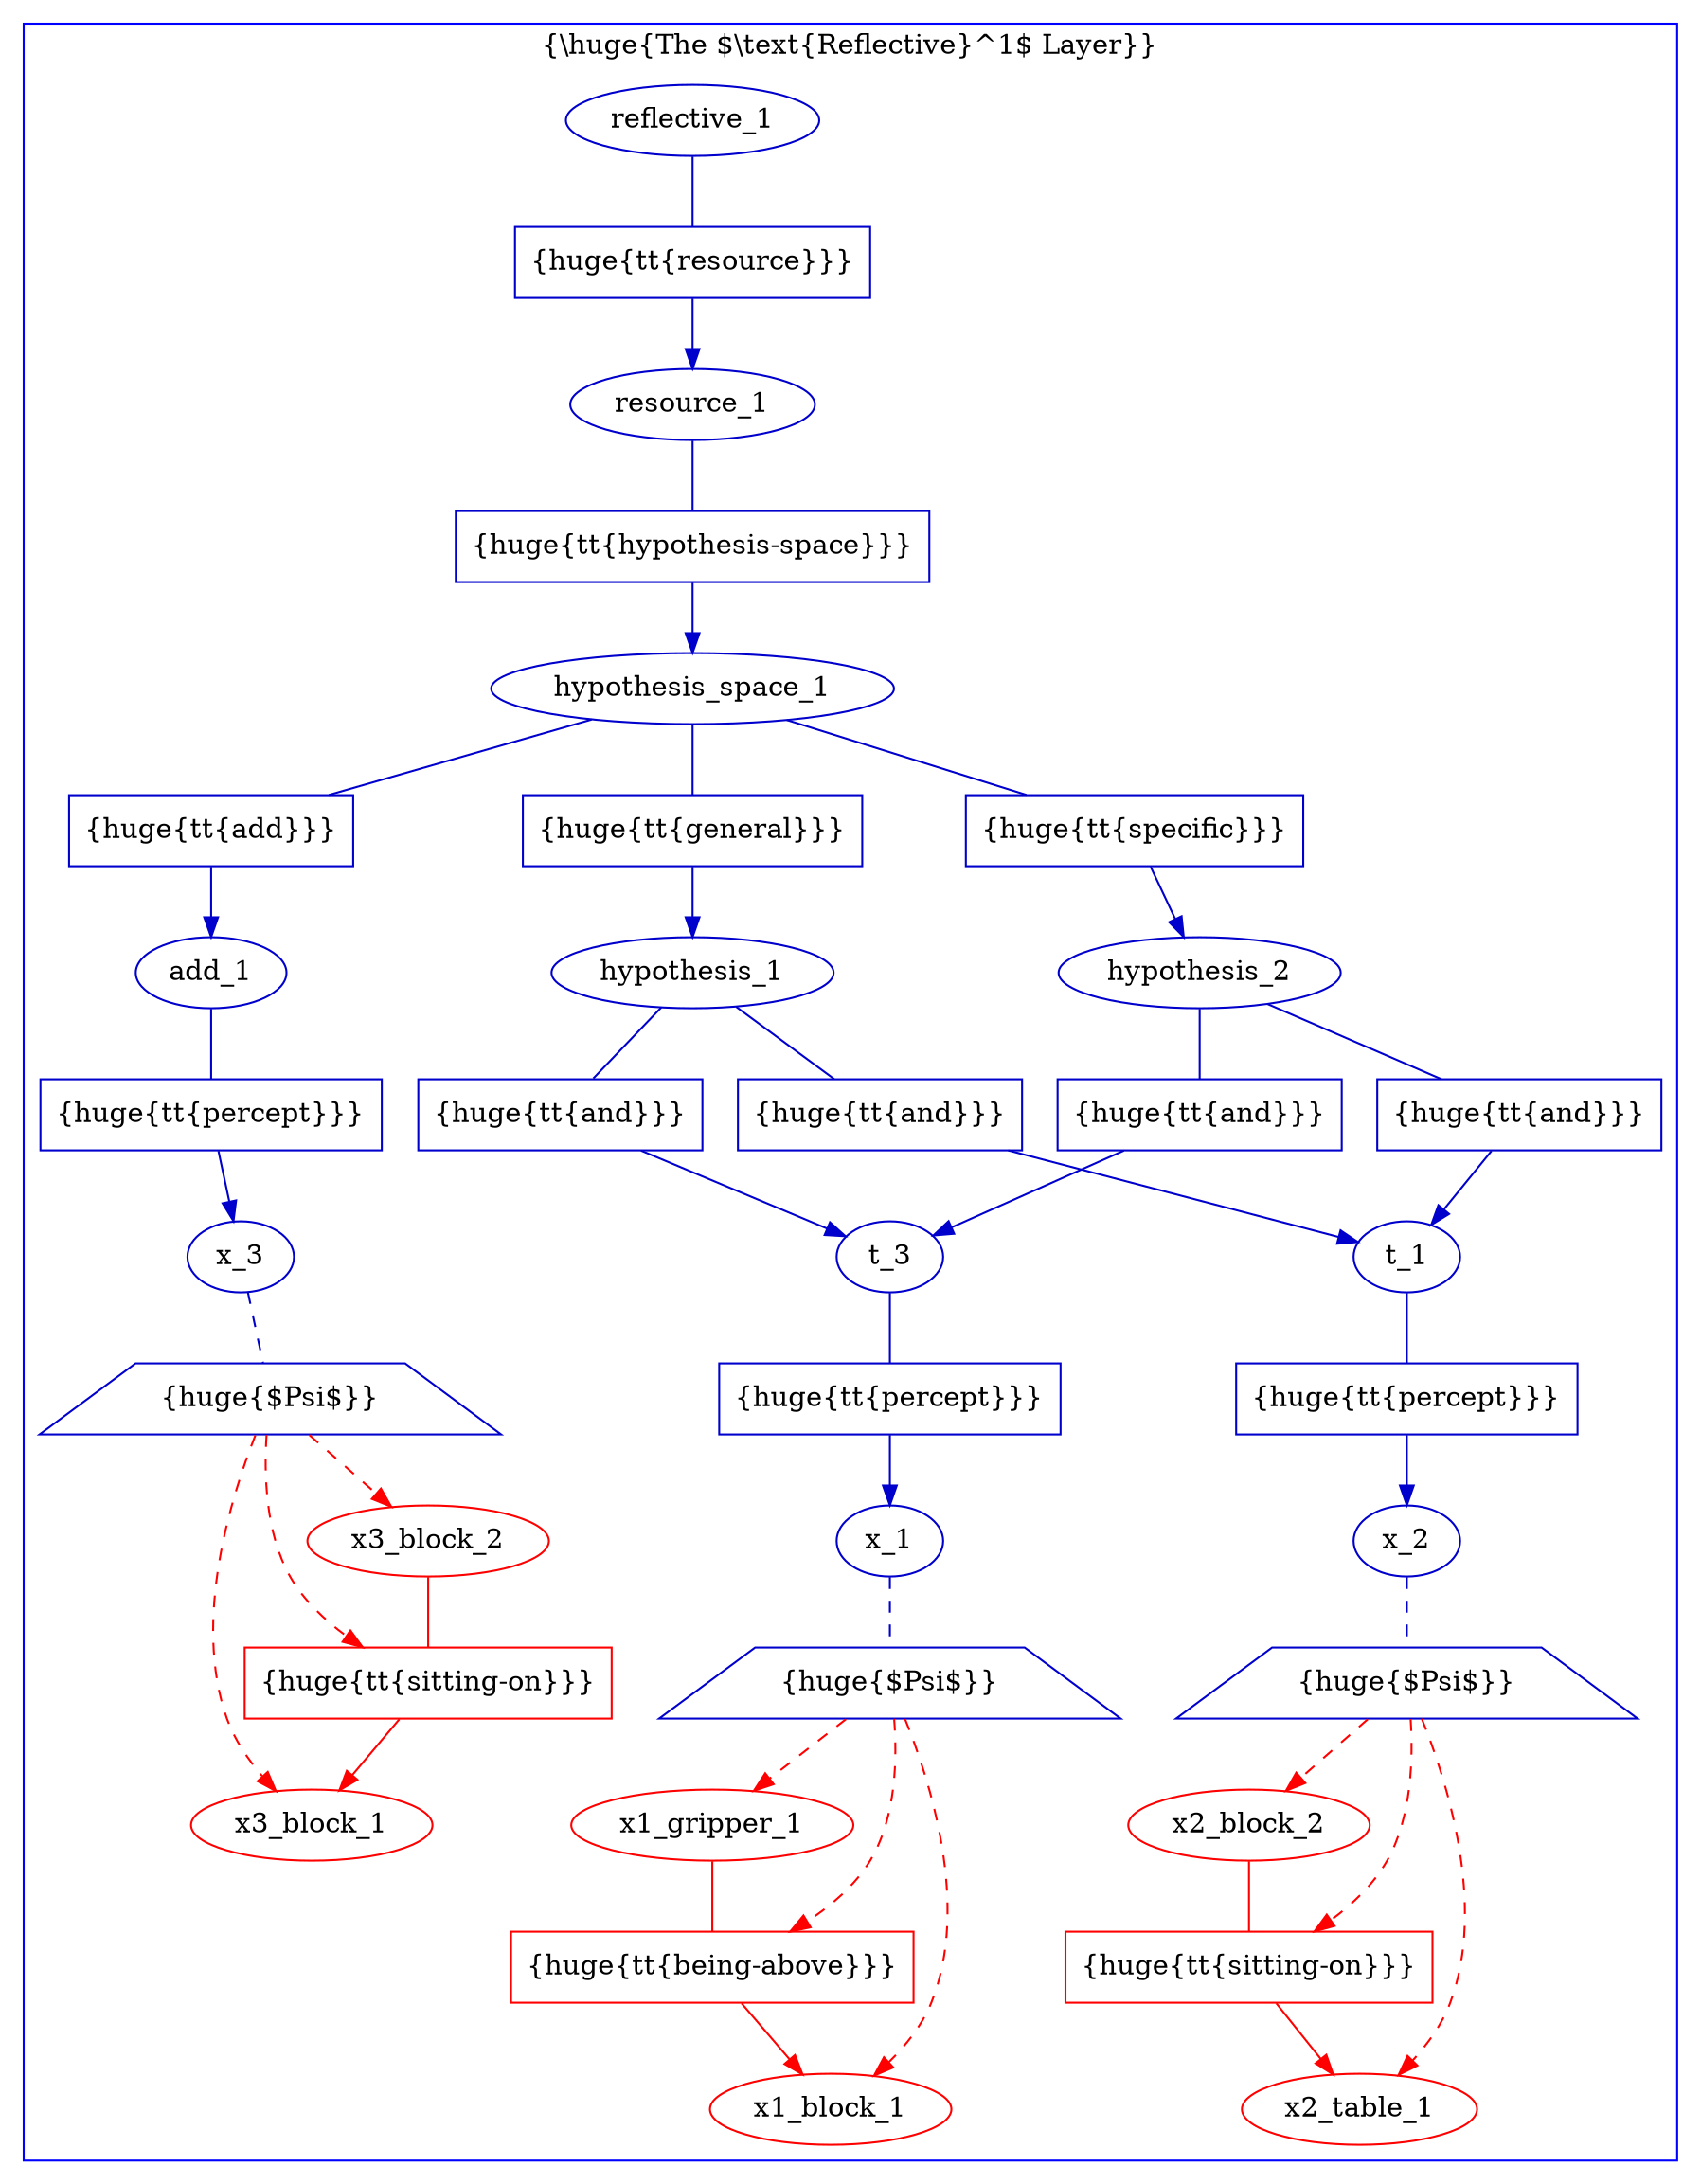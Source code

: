 digraph G {

  subgraph cluster_1 {
    label = "{\\huge{The $\\text{Reflective}^1$ Layer}}";
    color=blue
    
    // reflective
    node [fillcolor = white, color = "#0000CC", style = filled];
    edge [color = "#0000CC"];
        
    // x_1^*
    
    x1_gripper_1   [texlbl = "{\huge{\tt{Gripper}}}",color=red];
    x1_block_1   [texlbl = "{\huge{\tt{Block}}}",color=red];
    
    x1_gripper_1_being_above_x1_block_1 [shape=box,style=filled,label="{\huge{\tt{being-above}}}",color=red];
    x1_gripper_1 -> x1_gripper_1_being_above_x1_block_1 [arrowhead=none,color=red];
    x1_gripper_1_being_above_x1_block_1 -> x1_block_1 [style="-triangle 45",color=red];
    
    x_1 [texlbl = "{\huge{\tt{Symbol*}}}"];
    x_1_reflecting [shape=trapezium,style=filled,label="{\huge{$\Psi$}}",nodesep="0.02",margin="0.11,0.055"];
    x_1 -> x_1_reflecting [style=dashed,arrowhead=none];
    x_1_reflecting -> x1_gripper_1 [style="-triangle 45,dashed", color=red];
    x_1_reflecting -> x1_block_1 [style="-triangle 45,dashed", color=red];
    x_1_reflecting -> x1_gripper_1_being_above_x1_block_1 [style="-triangle 45,dashed", color=red];
    
    // x_2^*
    
    x2_block_2   [texlbl = "{\huge{\tt{Block}}}",color=red];
    x2_table_1   [texlbl = "{\huge{\tt{Table}}}",color=red];
    
    x2_block_2_sitting_on_x2_table_1 [shape=box,style=filled,label="{\huge{\tt{sitting-on}}}",color=red];
    x2_block_2 -> x2_block_2_sitting_on_x2_table_1 [arrowhead=none,color=red];
    x2_block_2_sitting_on_x2_table_1 -> x2_table_1 [style="-triangle 45",color=red];
    
    x_2 [texlbl = "{\huge{\tt{Symbol*}}}"];
    x_2_reflecting [shape=trapezium,style=filled,label="{\huge{$\Psi$}}",nodesep="0.02",margin="0.11,0.055"];
    x_2 -> x_2_reflecting [style=dashed,arrowhead=none];
    x_2_reflecting -> x2_block_2 [style="-triangle 45,dashed", color=red];
    x_2_reflecting -> x2_table_1 [style="-triangle 45,dashed", color=red];
    x_2_reflecting -> x2_block_2_sitting_on_x2_table_1 [style="-triangle 45,dashed", color=red];
    
    // x_3^*
    
    x3_block_1   [texlbl = "{\huge{\tt{Block}}}",color=red];
    x3_block_2   [texlbl = "{\huge{\tt{Block}}}",color=red];
    
    x3_block_2_sitting_on_x3_block_1 [shape=box,style=filled,label="{\huge{\tt{sitting-on}}}",color=red];
    x3_block_2 -> x3_block_2_sitting_on_x3_block_1 [arrowhead=none,color=red];
    x3_block_2_sitting_on_x3_block_1 -> x3_block_1 [style="-triangle 45",color=red];
    
    x_3 [texlbl = "{\huge{\tt{Symbol*}}}"];
    x_3_reflecting [shape=trapezium,style=filled,label="{\huge{$\Psi$}}",nodesep="0.02",margin="0.11,0.055"];
    x_3 -> x_3_reflecting [style=dashed,arrowhead=none];
    x_3_reflecting -> x3_block_2 [style="-triangle 45,dashed", color=red];
    x_3_reflecting -> x3_block_1 [style="-triangle 45,dashed", color=red];
    x_3_reflecting -> x3_block_2_sitting_on_x3_block_1 [style="-triangle 45,dashed", color=red];
    
    // t_1
    
    t_1 [texlbl = "{\huge{\tt{Precondition}}}"];
    
    t_1_percept_x_2 [shape=box,style=filled,label="{\huge{\tt{percept}}}"];
    t_1 -> t_1_percept_x_2 [arrowhead=none];
    t_1_percept_x_2 -> x_2 [style="-triangle 45"];
    
    // t_2
    //
    //t_2 [texlbl = "{\huge{\tt{Precondition}}}"];
    //
    //t_2_percept_x_1 [shape=box,style=filled,label="{\huge{\tt{percept}}}"];
    //t_2 -> t_2_percept_x_1 [arrowhead=none];
    //t_2_percept_x_1 -> x_1 [style="-triangle 45"];
    
    // t_3
    
    t_3 [texlbl = "{\huge{\tt{Precondition}}}"];
    
    t_3_percept_x_1 [shape=box,style=filled,label="{\huge{\tt{percept}}}"];
    t_3 -> t_3_percept_x_1 [arrowhead=none];
    t_3_percept_x_1 -> x_1 [style="-triangle 45"];
    
    // remove_1
    
    //remove_1 [texlbl = "{\huge{\tt{Remove}}}"];
    
    //remove_1_percept_x_2 [shape=box,style=filled,label="{\huge{\tt{percept}}}"];
    //remove_1 -> remove_1_percept_x_2 [arrowhead=none];
    //remove_1_percept_x_2 -> x_2 [style="-triangle 45"];
    
    // add_1
    
    add_1 [texlbl = "{\huge{\tt{Add}}}"];
    
    add_1_percept_x_3 [shape=box,style=filled,label="{\huge{\tt{percept}}}"];
    add_1 -> add_1_percept_x_3 [arrowhead=none];
    add_1_percept_x_3 -> x_3 [style="-triangle 45"];
    
    // transframe_1
    
    //transframe_1 [texlbl = "{\huge{\tt{Transframe}}}"];
    
    //transframe_1_past_remove_1 [shape=box,style=filled,label="{\huge{\tt{remove}}}"];
    //transframe_1 -> transframe_1_past_remove_1 [arrowhead=none];
    //transframe_1_past_remove_1 -> remove_1 [style="-triangle 45"];
    
    //transframe_1_future_add_1 [shape=box,style=filled,label="{\huge{\tt{add}}}"];
    //transframe_1 -> transframe_1_future_add_1 [arrowhead=none];
    //transframe_1_future_add_1 -> add_1 [style="-triangle 45"];
    
    // hypothesis_1
    
    hypothesis_1 [texlbl = "{\huge{\tt{Hypothesis}}}"];
    
    hypothesis_1_and_t_1 [shape=box,style=filled,label="{\huge{\tt{and}}}"];
    hypothesis_1 -> hypothesis_1_and_t_1 [arrowhead=none];
    hypothesis_1_and_t_1 -> t_1 [style="-triangle 45"];
    
    hypothesis_1_and_t_3 [shape=box,style=filled,label="{\huge{\tt{and}}}"];
    hypothesis_1 -> hypothesis_1_and_t_3 [arrowhead=none];
    hypothesis_1_and_t_3 -> t_3 [style="-triangle 45"];
    
    // hypothesis_2
    
    hypothesis_2 [texlbl = "{\huge{\tt{Hypothesis}}}"];
    
    hypothesis_2_and_t_1 [shape=box,style=filled,label="{\huge{\tt{and}}}"];
    hypothesis_2 -> hypothesis_2_and_t_1 [arrowhead=none];
    hypothesis_2_and_t_1 -> t_1 [style="-triangle 45"];
    
    hypothesis_2_and_t_3 [shape=box,style=filled,label="{\huge{\tt{and}}}"];
    hypothesis_2 -> hypothesis_2_and_t_3 [arrowhead=none];
    hypothesis_2_and_t_3 -> t_3 [style="-triangle 45"];
    
    // hypothesis_space_1
    
    hypothesis_space_1 [texlbl = "{\huge{\tt{Hypothesis-Space}}}"];
    
    hypothesis_space_1_add_add_1 [shape=box,style=filled,label="{\huge{\tt{add}}}"];
    hypothesis_space_1 -> hypothesis_space_1_add_add_1 [arrowhead=none];
    hypothesis_space_1_add_add_1 -> add_1 [style="-triangle 45"];
    
    hypothesis_space_1_general_hypothesis_1 [shape=box,style=filled,label="{\huge{\tt{general}}}"];
    hypothesis_space_1 -> hypothesis_space_1_general_hypothesis_1 [arrowhead=none];
    hypothesis_space_1_general_hypothesis_1 -> hypothesis_1 [style="-triangle 45"];
    
    hypothesis_space_1_general_hypothesis_2 [shape=box,style=filled,label="{\huge{\tt{specific}}}"];
    hypothesis_space_1 -> hypothesis_space_1_general_hypothesis_2 [arrowhead=none];
    hypothesis_space_1_general_hypothesis_2 -> hypothesis_2 [style="-triangle 45"];
    
    // resource_1
    
    resource_1 [texlbl = "{\huge{\tt{Resource*}}}"];
    
    resource_1_hypothesis_space_hypothesis_space_1 [shape=box,style=filled,label="{\huge{\tt{hypothesis-space}}}"];
    resource_1 -> resource_1_hypothesis_space_hypothesis_space_1 [arrowhead=none];
    resource_1_hypothesis_space_hypothesis_space_1 -> hypothesis_space_1 [style="-triangle 45"];
    
    // reflective^1
    
    reflective_1 [texlbl = "{\huge{\tt{Reflective}}}"];
    
    reflective_1_event_resource_1 [shape=box,style=filled,label="{\huge{\tt{resource}}}"];
    reflective_1 -> reflective_1_event_resource_1 [arrowhead=none];
    reflective_1_event_resource_1 -> resource_1 [style="-triangle 45"];
    
    
  }
}
